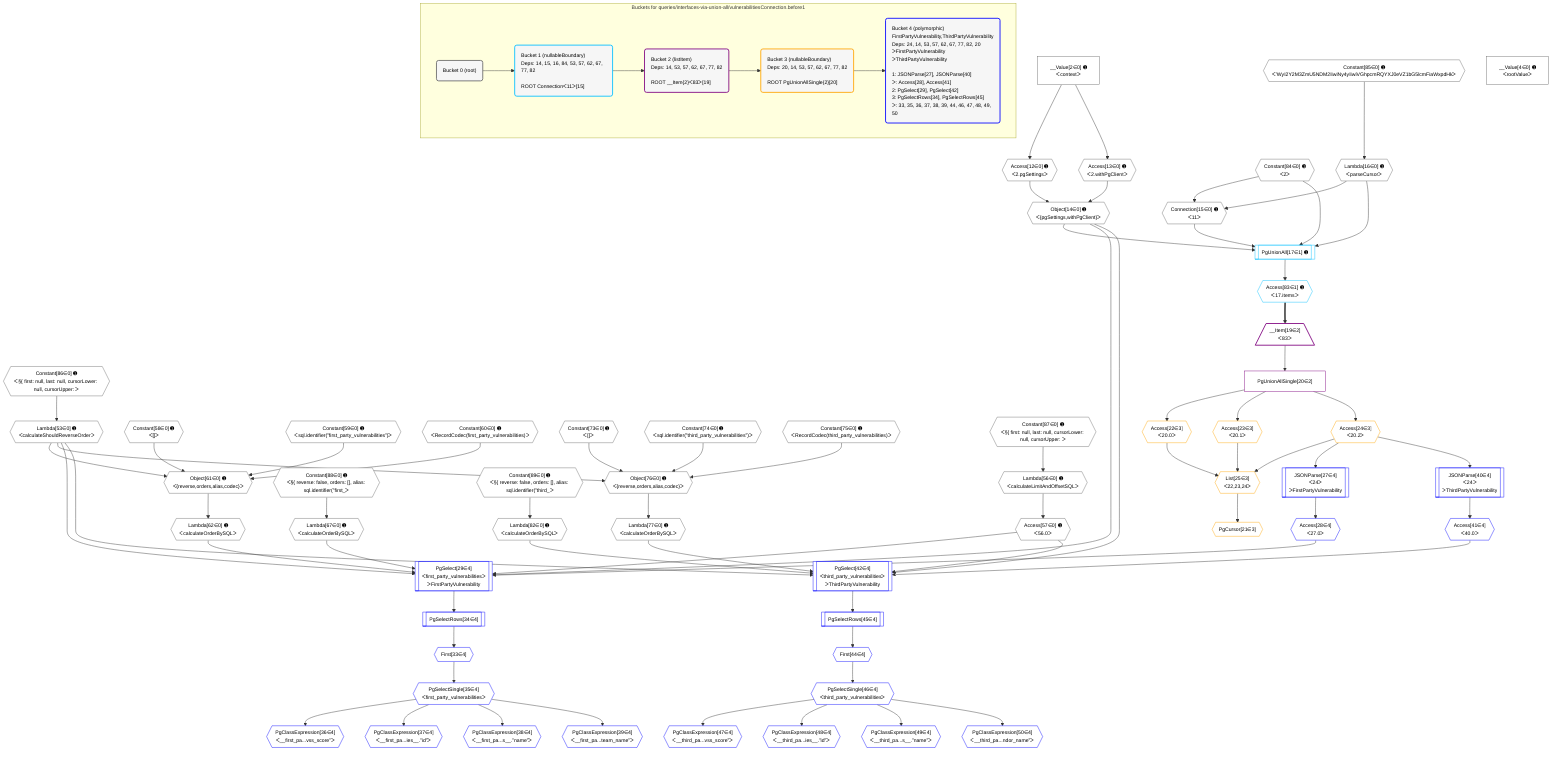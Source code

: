 %%{init: {'themeVariables': { 'fontSize': '12px'}}}%%
graph TD
    classDef path fill:#eee,stroke:#000,color:#000
    classDef plan fill:#fff,stroke-width:1px,color:#000
    classDef itemplan fill:#fff,stroke-width:2px,color:#000
    classDef unbatchedplan fill:#dff,stroke-width:1px,color:#000
    classDef sideeffectplan fill:#fcc,stroke-width:2px,color:#000
    classDef bucket fill:#f6f6f6,color:#000,stroke-width:2px,text-align:left


    %% plan dependencies
    Object61{{"Object[61∈0] ➊<br />ᐸ{reverse,orders,alias,codec}ᐳ"}}:::plan
    Lambda53{{"Lambda[53∈0] ➊<br />ᐸcalculateShouldReverseOrderᐳ"}}:::plan
    Constant58{{"Constant[58∈0] ➊<br />ᐸ[]ᐳ"}}:::plan
    Constant59{{"Constant[59∈0] ➊<br />ᐸsql.identifier(”first_party_vulnerabilities”)ᐳ"}}:::plan
    Constant60{{"Constant[60∈0] ➊<br />ᐸRecordCodec(first_party_vulnerabilities)ᐳ"}}:::plan
    Lambda53 & Constant58 & Constant59 & Constant60 --> Object61
    Object76{{"Object[76∈0] ➊<br />ᐸ{reverse,orders,alias,codec}ᐳ"}}:::plan
    Constant73{{"Constant[73∈0] ➊<br />ᐸ[]ᐳ"}}:::plan
    Constant74{{"Constant[74∈0] ➊<br />ᐸsql.identifier(”third_party_vulnerabilities”)ᐳ"}}:::plan
    Constant75{{"Constant[75∈0] ➊<br />ᐸRecordCodec(third_party_vulnerabilities)ᐳ"}}:::plan
    Lambda53 & Constant73 & Constant74 & Constant75 --> Object76
    Object14{{"Object[14∈0] ➊<br />ᐸ{pgSettings,withPgClient}ᐳ"}}:::plan
    Access12{{"Access[12∈0] ➊<br />ᐸ2.pgSettingsᐳ"}}:::plan
    Access13{{"Access[13∈0] ➊<br />ᐸ2.withPgClientᐳ"}}:::plan
    Access12 & Access13 --> Object14
    Connection15{{"Connection[15∈0] ➊<br />ᐸ11ᐳ"}}:::plan
    Constant84{{"Constant[84∈0] ➊<br />ᐸ2ᐳ"}}:::plan
    Lambda16{{"Lambda[16∈0] ➊<br />ᐸparseCursorᐳ"}}:::plan
    Constant84 & Lambda16 --> Connection15
    __Value2["__Value[2∈0] ➊<br />ᐸcontextᐳ"]:::plan
    __Value2 --> Access12
    __Value2 --> Access13
    Constant85{{"Constant[85∈0] ➊<br />ᐸ'WyI2Y2M3ZmU5NDM2IiwiNy4yIiwiVGhpcmRQYXJ0eVZ1bG5lcmFiaWxpdHkᐳ"}}:::plan
    Constant85 --> Lambda16
    Constant86{{"Constant[86∈0] ➊<br />ᐸ§{ first: null, last: null, cursorLower: null, cursorUpper: ᐳ"}}:::plan
    Constant86 --> Lambda53
    Lambda56{{"Lambda[56∈0] ➊<br />ᐸcalculateLimitAndOffsetSQLᐳ"}}:::plan
    Constant87{{"Constant[87∈0] ➊<br />ᐸ§{ first: null, last: null, cursorLower: null, cursorUpper: ᐳ"}}:::plan
    Constant87 --> Lambda56
    Access57{{"Access[57∈0] ➊<br />ᐸ56.0ᐳ"}}:::plan
    Lambda56 --> Access57
    Lambda62{{"Lambda[62∈0] ➊<br />ᐸcalculateOrderBySQLᐳ"}}:::plan
    Object61 --> Lambda62
    Lambda67{{"Lambda[67∈0] ➊<br />ᐸcalculateOrderBySQLᐳ"}}:::plan
    Constant88{{"Constant[88∈0] ➊<br />ᐸ§{ reverse: false, orders: [], alias: sql.identifier(”first_ᐳ"}}:::plan
    Constant88 --> Lambda67
    Lambda77{{"Lambda[77∈0] ➊<br />ᐸcalculateOrderBySQLᐳ"}}:::plan
    Object76 --> Lambda77
    Lambda82{{"Lambda[82∈0] ➊<br />ᐸcalculateOrderBySQLᐳ"}}:::plan
    Constant89{{"Constant[89∈0] ➊<br />ᐸ§{ reverse: false, orders: [], alias: sql.identifier(”third_ᐳ"}}:::plan
    Constant89 --> Lambda82
    __Value4["__Value[4∈0] ➊<br />ᐸrootValueᐳ"]:::plan
    PgUnionAll17[["PgUnionAll[17∈1] ➊"]]:::plan
    Object14 & Connection15 & Lambda16 & Constant84 --> PgUnionAll17
    Access83{{"Access[83∈1] ➊<br />ᐸ17.itemsᐳ"}}:::plan
    PgUnionAll17 --> Access83
    __Item19[/"__Item[19∈2]<br />ᐸ83ᐳ"\]:::itemplan
    Access83 ==> __Item19
    PgUnionAllSingle20["PgUnionAllSingle[20∈2]"]:::plan
    __Item19 --> PgUnionAllSingle20
    List25{{"List[25∈3]<br />ᐸ22,23,24ᐳ"}}:::plan
    Access22{{"Access[22∈3]<br />ᐸ20.0ᐳ"}}:::plan
    Access23{{"Access[23∈3]<br />ᐸ20.1ᐳ"}}:::plan
    Access24{{"Access[24∈3]<br />ᐸ20.2ᐳ"}}:::plan
    Access22 & Access23 & Access24 --> List25
    PgCursor21{{"PgCursor[21∈3]"}}:::plan
    List25 --> PgCursor21
    PgUnionAllSingle20 --> Access22
    PgUnionAllSingle20 --> Access23
    PgUnionAllSingle20 --> Access24
    PgSelect29[["PgSelect[29∈4]<br />ᐸfirst_party_vulnerabilitiesᐳ<br />ᐳFirstPartyVulnerability"]]:::plan
    Access28{{"Access[28∈4]<br />ᐸ27.0ᐳ"}}:::plan
    Object14 & Access28 & Lambda53 & Access57 & Lambda62 & Lambda67 --> PgSelect29
    PgSelect42[["PgSelect[42∈4]<br />ᐸthird_party_vulnerabilitiesᐳ<br />ᐳThirdPartyVulnerability"]]:::plan
    Access41{{"Access[41∈4]<br />ᐸ40.0ᐳ"}}:::plan
    Object14 & Access41 & Lambda53 & Access57 & Lambda77 & Lambda82 --> PgSelect42
    JSONParse27[["JSONParse[27∈4]<br />ᐸ24ᐳ<br />ᐳFirstPartyVulnerability"]]:::plan
    Access24 --> JSONParse27
    JSONParse27 --> Access28
    First33{{"First[33∈4]"}}:::plan
    PgSelectRows34[["PgSelectRows[34∈4]"]]:::plan
    PgSelectRows34 --> First33
    PgSelect29 --> PgSelectRows34
    PgSelectSingle35{{"PgSelectSingle[35∈4]<br />ᐸfirst_party_vulnerabilitiesᐳ"}}:::plan
    First33 --> PgSelectSingle35
    PgClassExpression36{{"PgClassExpression[36∈4]<br />ᐸ__first_pa...vss_score”ᐳ"}}:::plan
    PgSelectSingle35 --> PgClassExpression36
    PgClassExpression37{{"PgClassExpression[37∈4]<br />ᐸ__first_pa...ies__.”id”ᐳ"}}:::plan
    PgSelectSingle35 --> PgClassExpression37
    PgClassExpression38{{"PgClassExpression[38∈4]<br />ᐸ__first_pa...s__.”name”ᐳ"}}:::plan
    PgSelectSingle35 --> PgClassExpression38
    PgClassExpression39{{"PgClassExpression[39∈4]<br />ᐸ__first_pa...team_name”ᐳ"}}:::plan
    PgSelectSingle35 --> PgClassExpression39
    JSONParse40[["JSONParse[40∈4]<br />ᐸ24ᐳ<br />ᐳThirdPartyVulnerability"]]:::plan
    Access24 --> JSONParse40
    JSONParse40 --> Access41
    First44{{"First[44∈4]"}}:::plan
    PgSelectRows45[["PgSelectRows[45∈4]"]]:::plan
    PgSelectRows45 --> First44
    PgSelect42 --> PgSelectRows45
    PgSelectSingle46{{"PgSelectSingle[46∈4]<br />ᐸthird_party_vulnerabilitiesᐳ"}}:::plan
    First44 --> PgSelectSingle46
    PgClassExpression47{{"PgClassExpression[47∈4]<br />ᐸ__third_pa...vss_score”ᐳ"}}:::plan
    PgSelectSingle46 --> PgClassExpression47
    PgClassExpression48{{"PgClassExpression[48∈4]<br />ᐸ__third_pa...ies__.”id”ᐳ"}}:::plan
    PgSelectSingle46 --> PgClassExpression48
    PgClassExpression49{{"PgClassExpression[49∈4]<br />ᐸ__third_pa...s__.”name”ᐳ"}}:::plan
    PgSelectSingle46 --> PgClassExpression49
    PgClassExpression50{{"PgClassExpression[50∈4]<br />ᐸ__third_pa...ndor_name”ᐳ"}}:::plan
    PgSelectSingle46 --> PgClassExpression50

    %% define steps

    subgraph "Buckets for queries/interfaces-via-union-all/vulnerabilitiesConnection.before1"
    Bucket0("Bucket 0 (root)"):::bucket
    classDef bucket0 stroke:#696969
    class Bucket0,__Value2,__Value4,Access12,Access13,Object14,Connection15,Lambda16,Lambda53,Lambda56,Access57,Constant58,Constant59,Constant60,Object61,Lambda62,Lambda67,Constant73,Constant74,Constant75,Object76,Lambda77,Lambda82,Constant84,Constant85,Constant86,Constant87,Constant88,Constant89 bucket0
    Bucket1("Bucket 1 (nullableBoundary)<br />Deps: 14, 15, 16, 84, 53, 57, 62, 67, 77, 82<br /><br />ROOT Connectionᐸ11ᐳ[15]"):::bucket
    classDef bucket1 stroke:#00bfff
    class Bucket1,PgUnionAll17,Access83 bucket1
    Bucket2("Bucket 2 (listItem)<br />Deps: 14, 53, 57, 62, 67, 77, 82<br /><br />ROOT __Item{2}ᐸ83ᐳ[19]"):::bucket
    classDef bucket2 stroke:#7f007f
    class Bucket2,__Item19,PgUnionAllSingle20 bucket2
    Bucket3("Bucket 3 (nullableBoundary)<br />Deps: 20, 14, 53, 57, 62, 67, 77, 82<br /><br />ROOT PgUnionAllSingle{2}[20]"):::bucket
    classDef bucket3 stroke:#ffa500
    class Bucket3,PgCursor21,Access22,Access23,Access24,List25 bucket3
    Bucket4("Bucket 4 (polymorphic)<br />FirstPartyVulnerability,ThirdPartyVulnerability<br />Deps: 24, 14, 53, 57, 62, 67, 77, 82, 20<br />ᐳFirstPartyVulnerability<br />ᐳThirdPartyVulnerability<br /><br />1: JSONParse[27], JSONParse[40]<br />ᐳ: Access[28], Access[41]<br />2: PgSelect[29], PgSelect[42]<br />3: PgSelectRows[34], PgSelectRows[45]<br />ᐳ: 33, 35, 36, 37, 38, 39, 44, 46, 47, 48, 49, 50"):::bucket
    classDef bucket4 stroke:#0000ff
    class Bucket4,JSONParse27,Access28,PgSelect29,First33,PgSelectRows34,PgSelectSingle35,PgClassExpression36,PgClassExpression37,PgClassExpression38,PgClassExpression39,JSONParse40,Access41,PgSelect42,First44,PgSelectRows45,PgSelectSingle46,PgClassExpression47,PgClassExpression48,PgClassExpression49,PgClassExpression50 bucket4
    Bucket0 --> Bucket1
    Bucket1 --> Bucket2
    Bucket2 --> Bucket3
    Bucket3 --> Bucket4
    end